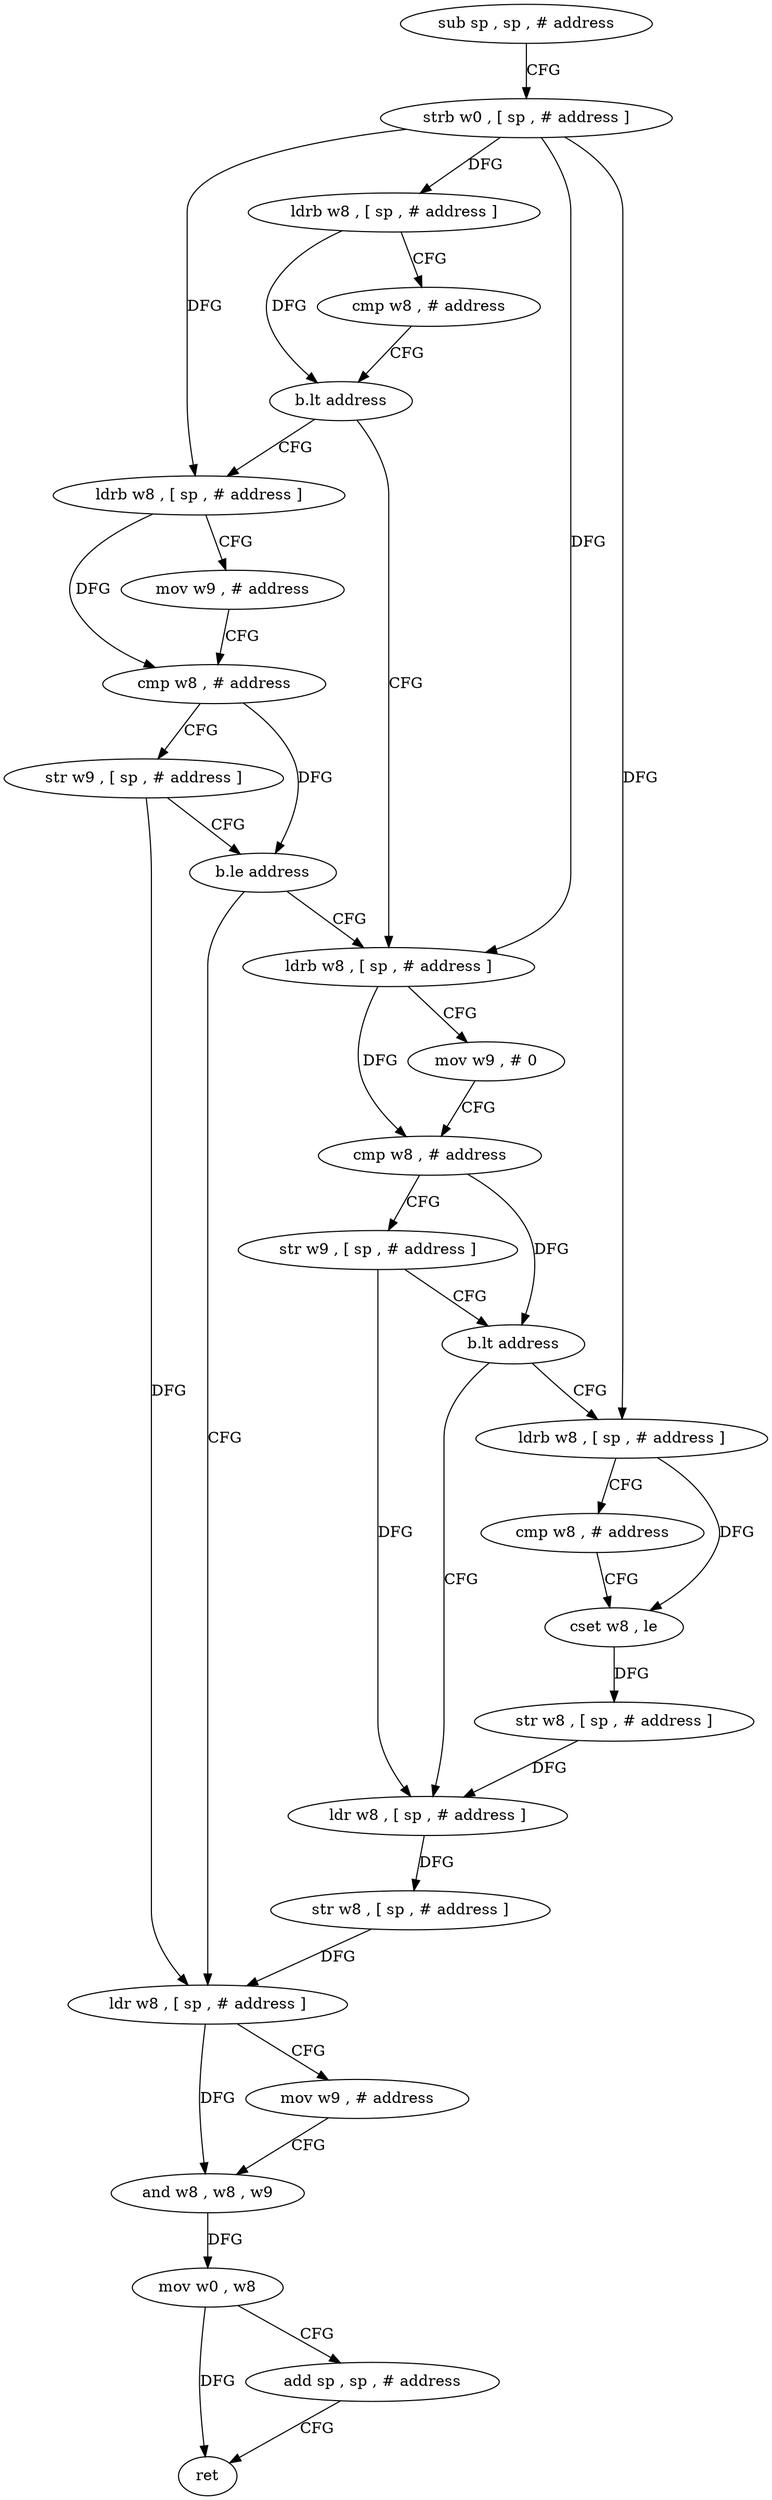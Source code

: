 digraph "func" {
"77604" [label = "sub sp , sp , # address" ]
"77608" [label = "strb w0 , [ sp , # address ]" ]
"77612" [label = "ldrb w8 , [ sp , # address ]" ]
"77616" [label = "cmp w8 , # address" ]
"77620" [label = "b.lt address" ]
"77644" [label = "ldrb w8 , [ sp , # address ]" ]
"77624" [label = "ldrb w8 , [ sp , # address ]" ]
"77648" [label = "mov w9 , # 0" ]
"77652" [label = "cmp w8 , # address" ]
"77656" [label = "str w9 , [ sp , # address ]" ]
"77660" [label = "b.lt address" ]
"77680" [label = "ldr w8 , [ sp , # address ]" ]
"77664" [label = "ldrb w8 , [ sp , # address ]" ]
"77628" [label = "mov w9 , # address" ]
"77632" [label = "cmp w8 , # address" ]
"77636" [label = "str w9 , [ sp , # address ]" ]
"77640" [label = "b.le address" ]
"77688" [label = "ldr w8 , [ sp , # address ]" ]
"77684" [label = "str w8 , [ sp , # address ]" ]
"77668" [label = "cmp w8 , # address" ]
"77672" [label = "cset w8 , le" ]
"77676" [label = "str w8 , [ sp , # address ]" ]
"77692" [label = "mov w9 , # address" ]
"77696" [label = "and w8 , w8 , w9" ]
"77700" [label = "mov w0 , w8" ]
"77704" [label = "add sp , sp , # address" ]
"77708" [label = "ret" ]
"77604" -> "77608" [ label = "CFG" ]
"77608" -> "77612" [ label = "DFG" ]
"77608" -> "77644" [ label = "DFG" ]
"77608" -> "77624" [ label = "DFG" ]
"77608" -> "77664" [ label = "DFG" ]
"77612" -> "77616" [ label = "CFG" ]
"77612" -> "77620" [ label = "DFG" ]
"77616" -> "77620" [ label = "CFG" ]
"77620" -> "77644" [ label = "CFG" ]
"77620" -> "77624" [ label = "CFG" ]
"77644" -> "77648" [ label = "CFG" ]
"77644" -> "77652" [ label = "DFG" ]
"77624" -> "77628" [ label = "CFG" ]
"77624" -> "77632" [ label = "DFG" ]
"77648" -> "77652" [ label = "CFG" ]
"77652" -> "77656" [ label = "CFG" ]
"77652" -> "77660" [ label = "DFG" ]
"77656" -> "77660" [ label = "CFG" ]
"77656" -> "77680" [ label = "DFG" ]
"77660" -> "77680" [ label = "CFG" ]
"77660" -> "77664" [ label = "CFG" ]
"77680" -> "77684" [ label = "DFG" ]
"77664" -> "77668" [ label = "CFG" ]
"77664" -> "77672" [ label = "DFG" ]
"77628" -> "77632" [ label = "CFG" ]
"77632" -> "77636" [ label = "CFG" ]
"77632" -> "77640" [ label = "DFG" ]
"77636" -> "77640" [ label = "CFG" ]
"77636" -> "77688" [ label = "DFG" ]
"77640" -> "77688" [ label = "CFG" ]
"77640" -> "77644" [ label = "CFG" ]
"77688" -> "77692" [ label = "CFG" ]
"77688" -> "77696" [ label = "DFG" ]
"77684" -> "77688" [ label = "DFG" ]
"77668" -> "77672" [ label = "CFG" ]
"77672" -> "77676" [ label = "DFG" ]
"77676" -> "77680" [ label = "DFG" ]
"77692" -> "77696" [ label = "CFG" ]
"77696" -> "77700" [ label = "DFG" ]
"77700" -> "77704" [ label = "CFG" ]
"77700" -> "77708" [ label = "DFG" ]
"77704" -> "77708" [ label = "CFG" ]
}
